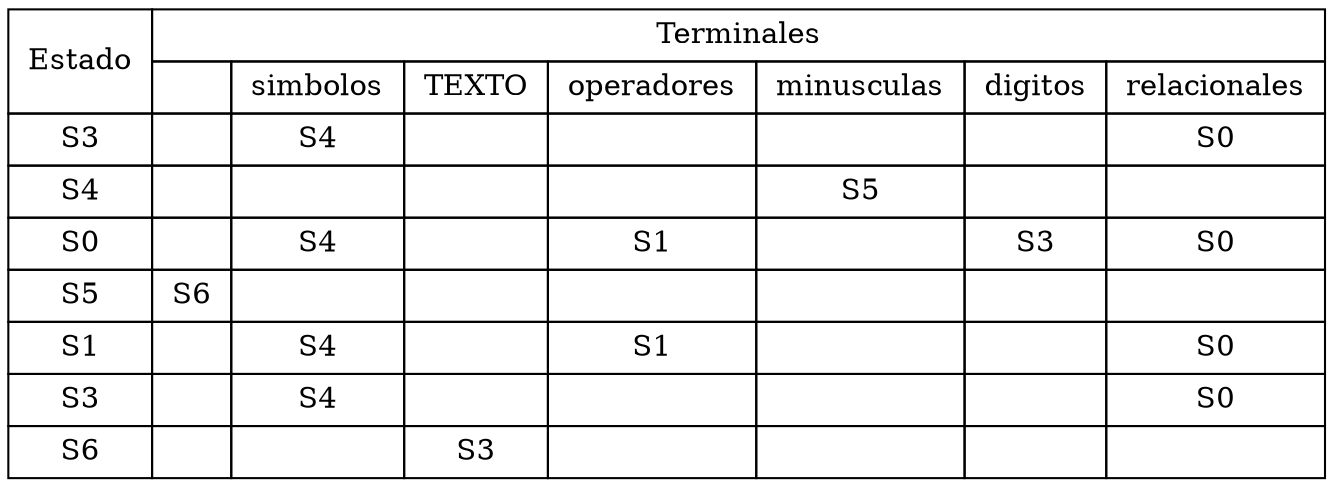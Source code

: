 digraph{
tablaSiguientes[shape=none; margin=0, label = <
<TABLE BORDER = "0" CELLBORDER = "1" CELLSPACING = "0" CELLPADDING = "4"><TR>
<TD ROWSPAN = "2"> Estado </TD>
<TD COLSPAN = "7"> Terminales </TD>
</TR>
<TR>
<TD>   </TD>
<TD> simbolos </TD>
<TD> TEXTO </TD>
<TD> operadores </TD>
<TD> minusculas </TD>
<TD> digitos </TD>
<TD> relacionales </TD>
</TR>
<TR>
<TD> S3 </TD>
<TD>  </TD>
<TD> S4 </TD>
<TD>  </TD>
<TD>  </TD>
<TD>  </TD>
<TD>  </TD>
<TD> S0 </TD>
</TR>
<TR>
<TD> S4 </TD>
<TD>  </TD>
<TD>  </TD>
<TD>  </TD>
<TD>  </TD>
<TD> S5 </TD>
<TD>  </TD>
<TD>  </TD>
</TR>
<TR>
<TD> S0 </TD>
<TD>  </TD>
<TD> S4 </TD>
<TD>  </TD>
<TD> S1 </TD>
<TD>  </TD>
<TD> S3 </TD>
<TD> S0 </TD>
</TR>
<TR>
<TD> S5 </TD>
<TD> S6 </TD>
<TD>  </TD>
<TD>  </TD>
<TD>  </TD>
<TD>  </TD>
<TD>  </TD>
<TD>  </TD>
</TR>
<TR>
<TD> S1 </TD>
<TD>  </TD>
<TD> S4 </TD>
<TD>  </TD>
<TD> S1 </TD>
<TD>  </TD>
<TD>  </TD>
<TD> S0 </TD>
</TR>
<TR>
<TD> S3 </TD>
<TD>  </TD>
<TD> S4 </TD>
<TD>  </TD>
<TD>  </TD>
<TD>  </TD>
<TD>  </TD>
<TD> S0 </TD>
</TR>
<TR>
<TD> S6 </TD>
<TD>  </TD>
<TD>  </TD>
<TD> S3 </TD>
<TD>  </TD>
<TD>  </TD>
<TD>  </TD>
<TD>  </TD>
</TR>
</TABLE>
>];
}